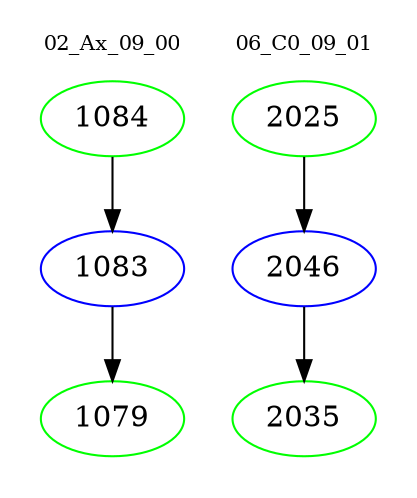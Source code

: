 digraph{
subgraph cluster_0 {
color = white
label = "02_Ax_09_00";
fontsize=10;
T0_1084 [label="1084", color="green"]
T0_1084 -> T0_1083 [color="black"]
T0_1083 [label="1083", color="blue"]
T0_1083 -> T0_1079 [color="black"]
T0_1079 [label="1079", color="green"]
}
subgraph cluster_1 {
color = white
label = "06_C0_09_01";
fontsize=10;
T1_2025 [label="2025", color="green"]
T1_2025 -> T1_2046 [color="black"]
T1_2046 [label="2046", color="blue"]
T1_2046 -> T1_2035 [color="black"]
T1_2035 [label="2035", color="green"]
}
}
